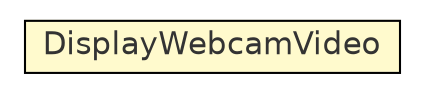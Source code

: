 #!/usr/local/bin/dot
#
# Class diagram 
# Generated by UmlGraph version 4.8 (http://www.spinellis.gr/sw/umlgraph)
#

digraph G {
	edge [fontname="Helvetica",fontsize=10,labelfontname="Helvetica",labelfontsize=10];
	node [fontname="Helvetica",fontsize=10,shape=plaintext];
	rankdir=LR;
	ranksep=1;
	// com.xuggle.mediatool.demos.DisplayWebcamVideo
	c16964 [label=<<table border="0" cellborder="1" cellspacing="0" cellpadding="2" port="p" bgcolor="lemonChiffon" href="./DisplayWebcamVideo.html">
		<tr><td><table border="0" cellspacing="0" cellpadding="1">
			<tr><td> DisplayWebcamVideo </td></tr>
		</table></td></tr>
		</table>>, fontname="Helvetica", fontcolor="grey20", fontsize=15.0];
}

